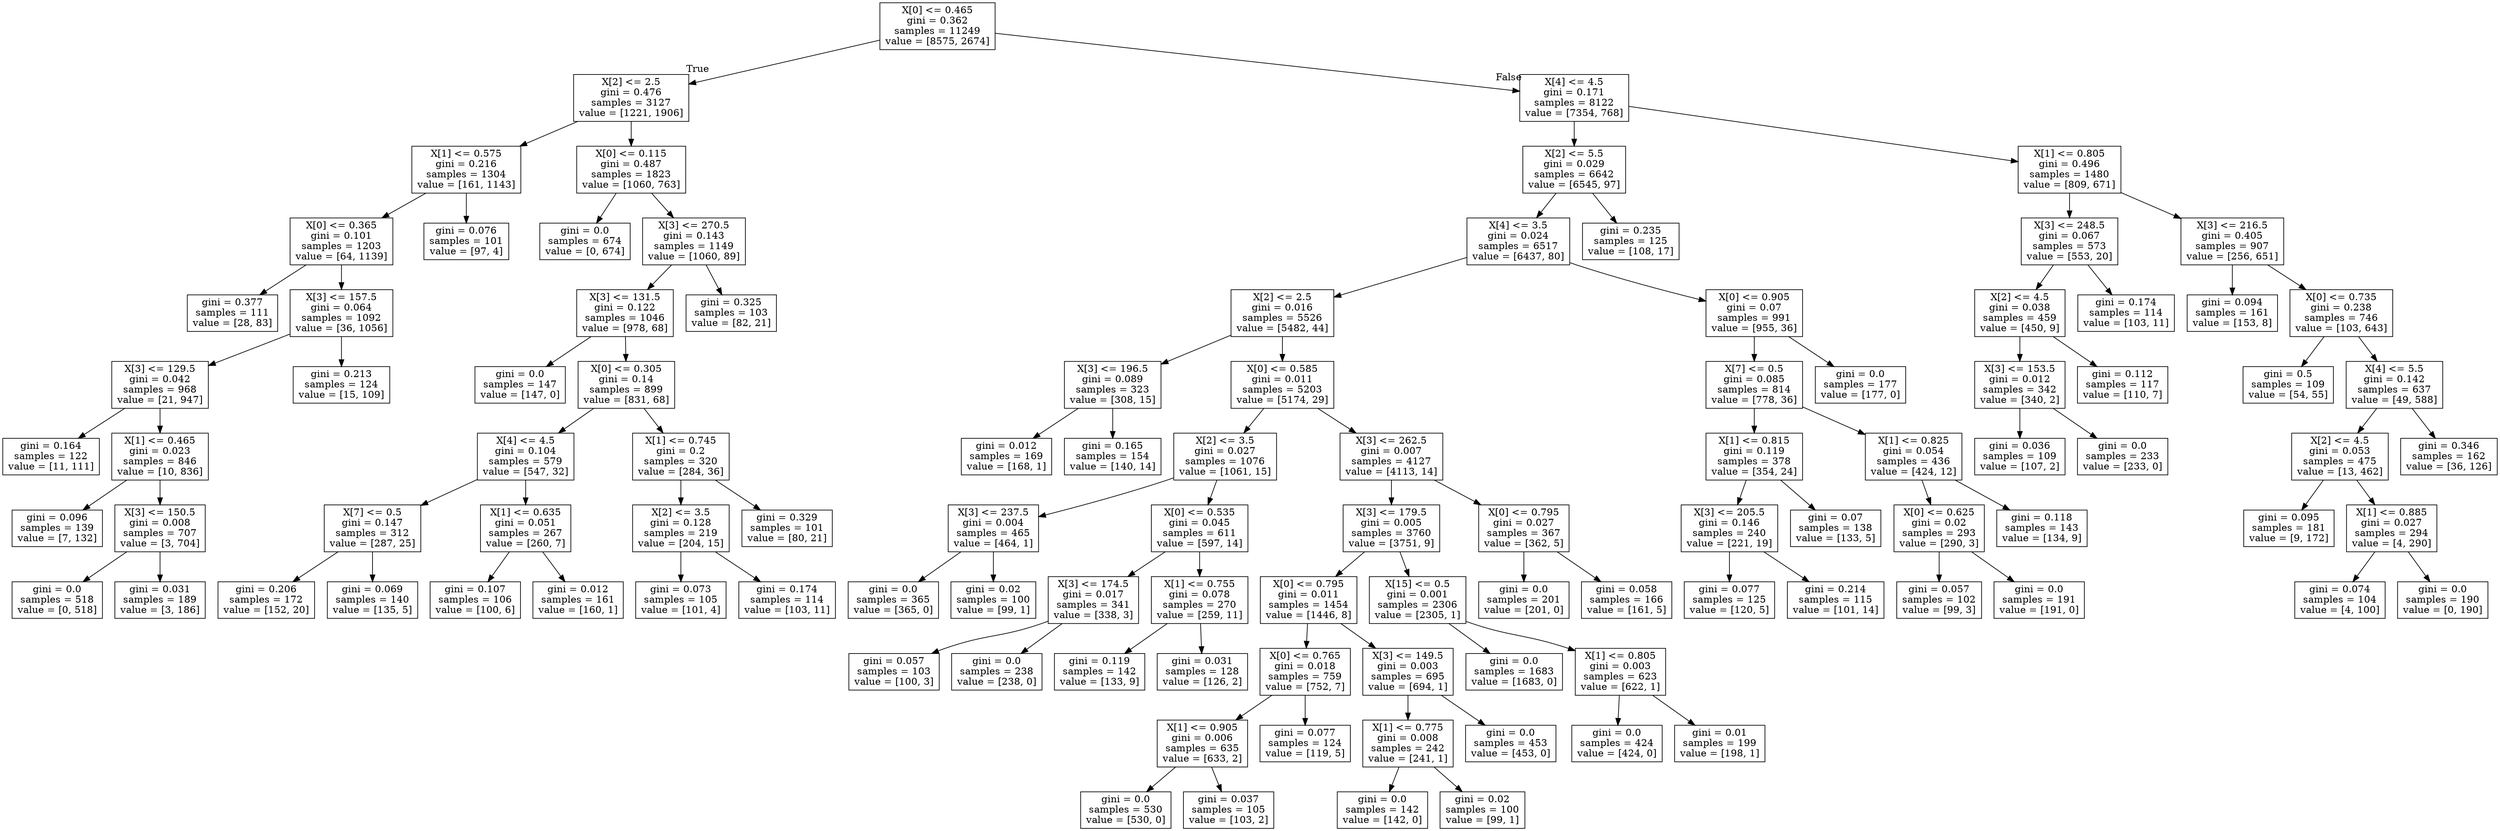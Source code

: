 digraph Tree {
node [shape=box] ;
0 [label="X[0] <= 0.465\ngini = 0.362\nsamples = 11249\nvalue = [8575, 2674]"] ;
1 [label="X[2] <= 2.5\ngini = 0.476\nsamples = 3127\nvalue = [1221, 1906]"] ;
0 -> 1 [labeldistance=2.5, labelangle=45, headlabel="True"] ;
2 [label="X[1] <= 0.575\ngini = 0.216\nsamples = 1304\nvalue = [161, 1143]"] ;
1 -> 2 ;
3 [label="X[0] <= 0.365\ngini = 0.101\nsamples = 1203\nvalue = [64, 1139]"] ;
2 -> 3 ;
4 [label="gini = 0.377\nsamples = 111\nvalue = [28, 83]"] ;
3 -> 4 ;
5 [label="X[3] <= 157.5\ngini = 0.064\nsamples = 1092\nvalue = [36, 1056]"] ;
3 -> 5 ;
6 [label="X[3] <= 129.5\ngini = 0.042\nsamples = 968\nvalue = [21, 947]"] ;
5 -> 6 ;
7 [label="gini = 0.164\nsamples = 122\nvalue = [11, 111]"] ;
6 -> 7 ;
8 [label="X[1] <= 0.465\ngini = 0.023\nsamples = 846\nvalue = [10, 836]"] ;
6 -> 8 ;
9 [label="gini = 0.096\nsamples = 139\nvalue = [7, 132]"] ;
8 -> 9 ;
10 [label="X[3] <= 150.5\ngini = 0.008\nsamples = 707\nvalue = [3, 704]"] ;
8 -> 10 ;
11 [label="gini = 0.0\nsamples = 518\nvalue = [0, 518]"] ;
10 -> 11 ;
12 [label="gini = 0.031\nsamples = 189\nvalue = [3, 186]"] ;
10 -> 12 ;
13 [label="gini = 0.213\nsamples = 124\nvalue = [15, 109]"] ;
5 -> 13 ;
14 [label="gini = 0.076\nsamples = 101\nvalue = [97, 4]"] ;
2 -> 14 ;
15 [label="X[0] <= 0.115\ngini = 0.487\nsamples = 1823\nvalue = [1060, 763]"] ;
1 -> 15 ;
16 [label="gini = 0.0\nsamples = 674\nvalue = [0, 674]"] ;
15 -> 16 ;
17 [label="X[3] <= 270.5\ngini = 0.143\nsamples = 1149\nvalue = [1060, 89]"] ;
15 -> 17 ;
18 [label="X[3] <= 131.5\ngini = 0.122\nsamples = 1046\nvalue = [978, 68]"] ;
17 -> 18 ;
19 [label="gini = 0.0\nsamples = 147\nvalue = [147, 0]"] ;
18 -> 19 ;
20 [label="X[0] <= 0.305\ngini = 0.14\nsamples = 899\nvalue = [831, 68]"] ;
18 -> 20 ;
21 [label="X[4] <= 4.5\ngini = 0.104\nsamples = 579\nvalue = [547, 32]"] ;
20 -> 21 ;
22 [label="X[7] <= 0.5\ngini = 0.147\nsamples = 312\nvalue = [287, 25]"] ;
21 -> 22 ;
23 [label="gini = 0.206\nsamples = 172\nvalue = [152, 20]"] ;
22 -> 23 ;
24 [label="gini = 0.069\nsamples = 140\nvalue = [135, 5]"] ;
22 -> 24 ;
25 [label="X[1] <= 0.635\ngini = 0.051\nsamples = 267\nvalue = [260, 7]"] ;
21 -> 25 ;
26 [label="gini = 0.107\nsamples = 106\nvalue = [100, 6]"] ;
25 -> 26 ;
27 [label="gini = 0.012\nsamples = 161\nvalue = [160, 1]"] ;
25 -> 27 ;
28 [label="X[1] <= 0.745\ngini = 0.2\nsamples = 320\nvalue = [284, 36]"] ;
20 -> 28 ;
29 [label="X[2] <= 3.5\ngini = 0.128\nsamples = 219\nvalue = [204, 15]"] ;
28 -> 29 ;
30 [label="gini = 0.073\nsamples = 105\nvalue = [101, 4]"] ;
29 -> 30 ;
31 [label="gini = 0.174\nsamples = 114\nvalue = [103, 11]"] ;
29 -> 31 ;
32 [label="gini = 0.329\nsamples = 101\nvalue = [80, 21]"] ;
28 -> 32 ;
33 [label="gini = 0.325\nsamples = 103\nvalue = [82, 21]"] ;
17 -> 33 ;
34 [label="X[4] <= 4.5\ngini = 0.171\nsamples = 8122\nvalue = [7354, 768]"] ;
0 -> 34 [labeldistance=2.5, labelangle=-45, headlabel="False"] ;
35 [label="X[2] <= 5.5\ngini = 0.029\nsamples = 6642\nvalue = [6545, 97]"] ;
34 -> 35 ;
36 [label="X[4] <= 3.5\ngini = 0.024\nsamples = 6517\nvalue = [6437, 80]"] ;
35 -> 36 ;
37 [label="X[2] <= 2.5\ngini = 0.016\nsamples = 5526\nvalue = [5482, 44]"] ;
36 -> 37 ;
38 [label="X[3] <= 196.5\ngini = 0.089\nsamples = 323\nvalue = [308, 15]"] ;
37 -> 38 ;
39 [label="gini = 0.012\nsamples = 169\nvalue = [168, 1]"] ;
38 -> 39 ;
40 [label="gini = 0.165\nsamples = 154\nvalue = [140, 14]"] ;
38 -> 40 ;
41 [label="X[0] <= 0.585\ngini = 0.011\nsamples = 5203\nvalue = [5174, 29]"] ;
37 -> 41 ;
42 [label="X[2] <= 3.5\ngini = 0.027\nsamples = 1076\nvalue = [1061, 15]"] ;
41 -> 42 ;
43 [label="X[3] <= 237.5\ngini = 0.004\nsamples = 465\nvalue = [464, 1]"] ;
42 -> 43 ;
44 [label="gini = 0.0\nsamples = 365\nvalue = [365, 0]"] ;
43 -> 44 ;
45 [label="gini = 0.02\nsamples = 100\nvalue = [99, 1]"] ;
43 -> 45 ;
46 [label="X[0] <= 0.535\ngini = 0.045\nsamples = 611\nvalue = [597, 14]"] ;
42 -> 46 ;
47 [label="X[3] <= 174.5\ngini = 0.017\nsamples = 341\nvalue = [338, 3]"] ;
46 -> 47 ;
48 [label="gini = 0.057\nsamples = 103\nvalue = [100, 3]"] ;
47 -> 48 ;
49 [label="gini = 0.0\nsamples = 238\nvalue = [238, 0]"] ;
47 -> 49 ;
50 [label="X[1] <= 0.755\ngini = 0.078\nsamples = 270\nvalue = [259, 11]"] ;
46 -> 50 ;
51 [label="gini = 0.119\nsamples = 142\nvalue = [133, 9]"] ;
50 -> 51 ;
52 [label="gini = 0.031\nsamples = 128\nvalue = [126, 2]"] ;
50 -> 52 ;
53 [label="X[3] <= 262.5\ngini = 0.007\nsamples = 4127\nvalue = [4113, 14]"] ;
41 -> 53 ;
54 [label="X[3] <= 179.5\ngini = 0.005\nsamples = 3760\nvalue = [3751, 9]"] ;
53 -> 54 ;
55 [label="X[0] <= 0.795\ngini = 0.011\nsamples = 1454\nvalue = [1446, 8]"] ;
54 -> 55 ;
56 [label="X[0] <= 0.765\ngini = 0.018\nsamples = 759\nvalue = [752, 7]"] ;
55 -> 56 ;
57 [label="X[1] <= 0.905\ngini = 0.006\nsamples = 635\nvalue = [633, 2]"] ;
56 -> 57 ;
58 [label="gini = 0.0\nsamples = 530\nvalue = [530, 0]"] ;
57 -> 58 ;
59 [label="gini = 0.037\nsamples = 105\nvalue = [103, 2]"] ;
57 -> 59 ;
60 [label="gini = 0.077\nsamples = 124\nvalue = [119, 5]"] ;
56 -> 60 ;
61 [label="X[3] <= 149.5\ngini = 0.003\nsamples = 695\nvalue = [694, 1]"] ;
55 -> 61 ;
62 [label="X[1] <= 0.775\ngini = 0.008\nsamples = 242\nvalue = [241, 1]"] ;
61 -> 62 ;
63 [label="gini = 0.0\nsamples = 142\nvalue = [142, 0]"] ;
62 -> 63 ;
64 [label="gini = 0.02\nsamples = 100\nvalue = [99, 1]"] ;
62 -> 64 ;
65 [label="gini = 0.0\nsamples = 453\nvalue = [453, 0]"] ;
61 -> 65 ;
66 [label="X[15] <= 0.5\ngini = 0.001\nsamples = 2306\nvalue = [2305, 1]"] ;
54 -> 66 ;
67 [label="gini = 0.0\nsamples = 1683\nvalue = [1683, 0]"] ;
66 -> 67 ;
68 [label="X[1] <= 0.805\ngini = 0.003\nsamples = 623\nvalue = [622, 1]"] ;
66 -> 68 ;
69 [label="gini = 0.0\nsamples = 424\nvalue = [424, 0]"] ;
68 -> 69 ;
70 [label="gini = 0.01\nsamples = 199\nvalue = [198, 1]"] ;
68 -> 70 ;
71 [label="X[0] <= 0.795\ngini = 0.027\nsamples = 367\nvalue = [362, 5]"] ;
53 -> 71 ;
72 [label="gini = 0.0\nsamples = 201\nvalue = [201, 0]"] ;
71 -> 72 ;
73 [label="gini = 0.058\nsamples = 166\nvalue = [161, 5]"] ;
71 -> 73 ;
74 [label="X[0] <= 0.905\ngini = 0.07\nsamples = 991\nvalue = [955, 36]"] ;
36 -> 74 ;
75 [label="X[7] <= 0.5\ngini = 0.085\nsamples = 814\nvalue = [778, 36]"] ;
74 -> 75 ;
76 [label="X[1] <= 0.815\ngini = 0.119\nsamples = 378\nvalue = [354, 24]"] ;
75 -> 76 ;
77 [label="X[3] <= 205.5\ngini = 0.146\nsamples = 240\nvalue = [221, 19]"] ;
76 -> 77 ;
78 [label="gini = 0.077\nsamples = 125\nvalue = [120, 5]"] ;
77 -> 78 ;
79 [label="gini = 0.214\nsamples = 115\nvalue = [101, 14]"] ;
77 -> 79 ;
80 [label="gini = 0.07\nsamples = 138\nvalue = [133, 5]"] ;
76 -> 80 ;
81 [label="X[1] <= 0.825\ngini = 0.054\nsamples = 436\nvalue = [424, 12]"] ;
75 -> 81 ;
82 [label="X[0] <= 0.625\ngini = 0.02\nsamples = 293\nvalue = [290, 3]"] ;
81 -> 82 ;
83 [label="gini = 0.057\nsamples = 102\nvalue = [99, 3]"] ;
82 -> 83 ;
84 [label="gini = 0.0\nsamples = 191\nvalue = [191, 0]"] ;
82 -> 84 ;
85 [label="gini = 0.118\nsamples = 143\nvalue = [134, 9]"] ;
81 -> 85 ;
86 [label="gini = 0.0\nsamples = 177\nvalue = [177, 0]"] ;
74 -> 86 ;
87 [label="gini = 0.235\nsamples = 125\nvalue = [108, 17]"] ;
35 -> 87 ;
88 [label="X[1] <= 0.805\ngini = 0.496\nsamples = 1480\nvalue = [809, 671]"] ;
34 -> 88 ;
89 [label="X[3] <= 248.5\ngini = 0.067\nsamples = 573\nvalue = [553, 20]"] ;
88 -> 89 ;
90 [label="X[2] <= 4.5\ngini = 0.038\nsamples = 459\nvalue = [450, 9]"] ;
89 -> 90 ;
91 [label="X[3] <= 153.5\ngini = 0.012\nsamples = 342\nvalue = [340, 2]"] ;
90 -> 91 ;
92 [label="gini = 0.036\nsamples = 109\nvalue = [107, 2]"] ;
91 -> 92 ;
93 [label="gini = 0.0\nsamples = 233\nvalue = [233, 0]"] ;
91 -> 93 ;
94 [label="gini = 0.112\nsamples = 117\nvalue = [110, 7]"] ;
90 -> 94 ;
95 [label="gini = 0.174\nsamples = 114\nvalue = [103, 11]"] ;
89 -> 95 ;
96 [label="X[3] <= 216.5\ngini = 0.405\nsamples = 907\nvalue = [256, 651]"] ;
88 -> 96 ;
97 [label="gini = 0.094\nsamples = 161\nvalue = [153, 8]"] ;
96 -> 97 ;
98 [label="X[0] <= 0.735\ngini = 0.238\nsamples = 746\nvalue = [103, 643]"] ;
96 -> 98 ;
99 [label="gini = 0.5\nsamples = 109\nvalue = [54, 55]"] ;
98 -> 99 ;
100 [label="X[4] <= 5.5\ngini = 0.142\nsamples = 637\nvalue = [49, 588]"] ;
98 -> 100 ;
101 [label="X[2] <= 4.5\ngini = 0.053\nsamples = 475\nvalue = [13, 462]"] ;
100 -> 101 ;
102 [label="gini = 0.095\nsamples = 181\nvalue = [9, 172]"] ;
101 -> 102 ;
103 [label="X[1] <= 0.885\ngini = 0.027\nsamples = 294\nvalue = [4, 290]"] ;
101 -> 103 ;
104 [label="gini = 0.074\nsamples = 104\nvalue = [4, 100]"] ;
103 -> 104 ;
105 [label="gini = 0.0\nsamples = 190\nvalue = [0, 190]"] ;
103 -> 105 ;
106 [label="gini = 0.346\nsamples = 162\nvalue = [36, 126]"] ;
100 -> 106 ;
}